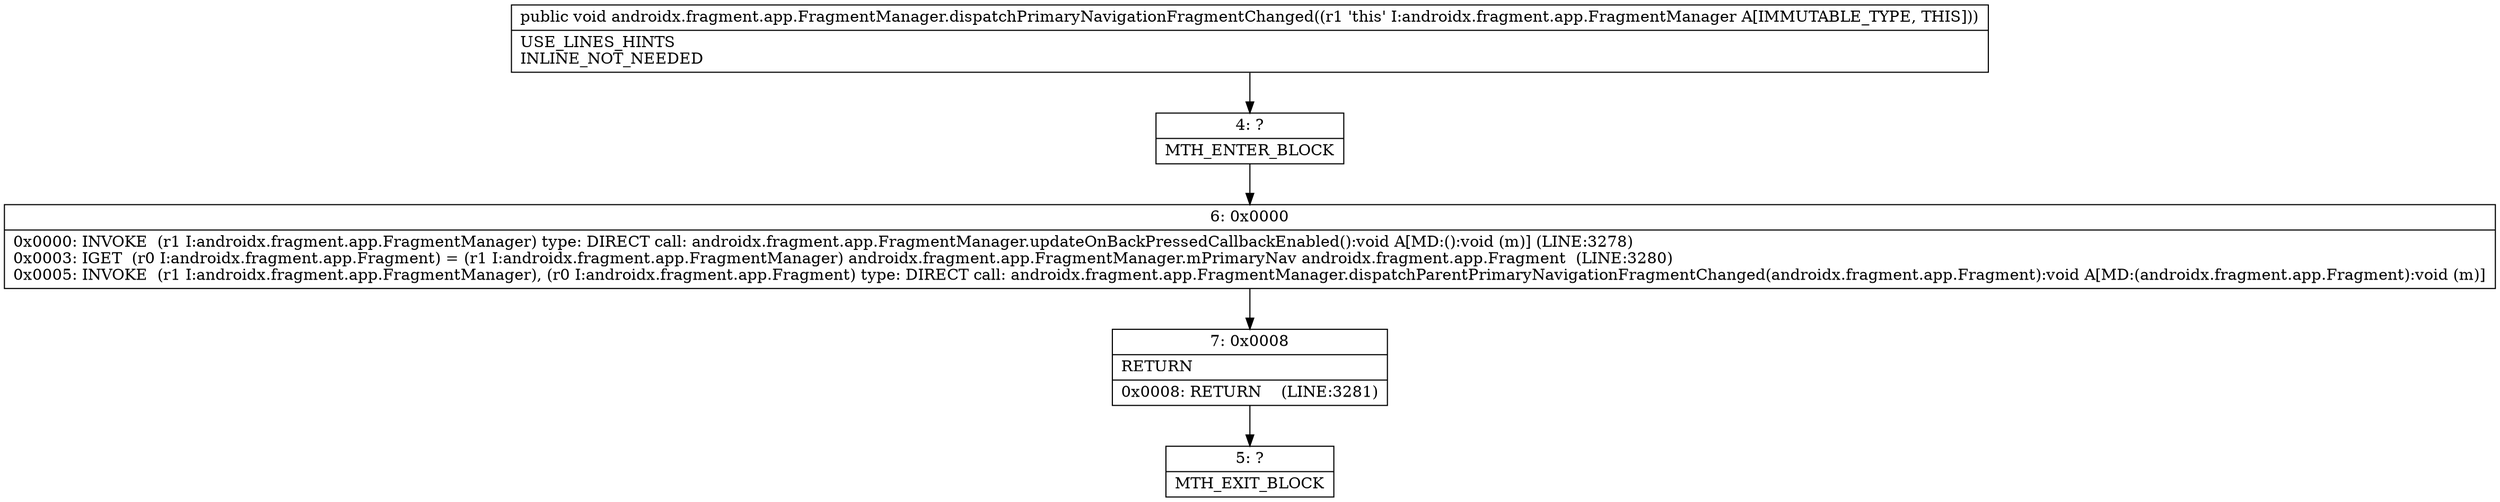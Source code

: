 digraph "CFG forandroidx.fragment.app.FragmentManager.dispatchPrimaryNavigationFragmentChanged()V" {
Node_4 [shape=record,label="{4\:\ ?|MTH_ENTER_BLOCK\l}"];
Node_6 [shape=record,label="{6\:\ 0x0000|0x0000: INVOKE  (r1 I:androidx.fragment.app.FragmentManager) type: DIRECT call: androidx.fragment.app.FragmentManager.updateOnBackPressedCallbackEnabled():void A[MD:():void (m)] (LINE:3278)\l0x0003: IGET  (r0 I:androidx.fragment.app.Fragment) = (r1 I:androidx.fragment.app.FragmentManager) androidx.fragment.app.FragmentManager.mPrimaryNav androidx.fragment.app.Fragment  (LINE:3280)\l0x0005: INVOKE  (r1 I:androidx.fragment.app.FragmentManager), (r0 I:androidx.fragment.app.Fragment) type: DIRECT call: androidx.fragment.app.FragmentManager.dispatchParentPrimaryNavigationFragmentChanged(androidx.fragment.app.Fragment):void A[MD:(androidx.fragment.app.Fragment):void (m)]\l}"];
Node_7 [shape=record,label="{7\:\ 0x0008|RETURN\l|0x0008: RETURN    (LINE:3281)\l}"];
Node_5 [shape=record,label="{5\:\ ?|MTH_EXIT_BLOCK\l}"];
MethodNode[shape=record,label="{public void androidx.fragment.app.FragmentManager.dispatchPrimaryNavigationFragmentChanged((r1 'this' I:androidx.fragment.app.FragmentManager A[IMMUTABLE_TYPE, THIS]))  | USE_LINES_HINTS\lINLINE_NOT_NEEDED\l}"];
MethodNode -> Node_4;Node_4 -> Node_6;
Node_6 -> Node_7;
Node_7 -> Node_5;
}

